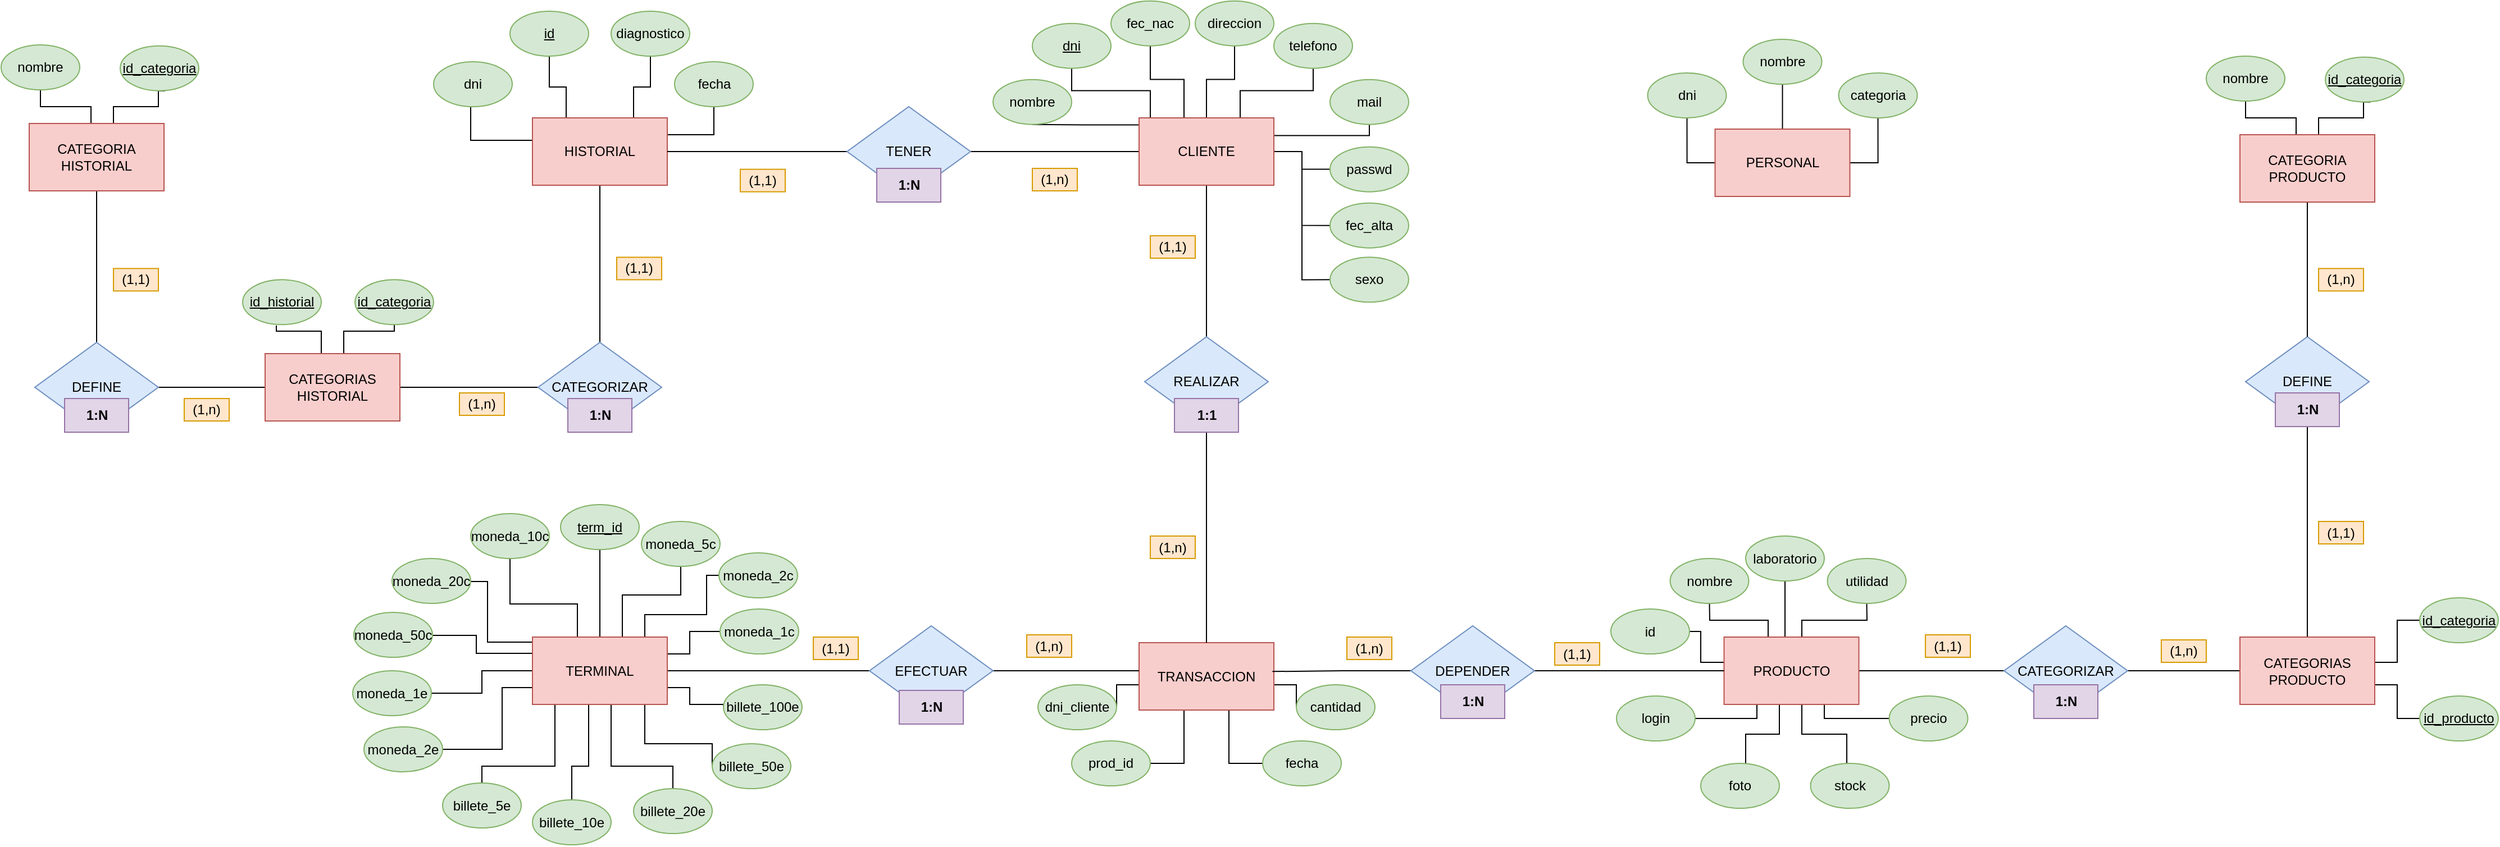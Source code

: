 <mxfile version="16.5.1" type="device"><diagram id="_nmfS0YLP6iodQvluYRf" name="Page-1"><mxGraphModel dx="2563" dy="1318" grid="1" gridSize="10" guides="1" tooltips="1" connect="1" arrows="1" fold="1" page="1" pageScale="1" pageWidth="850" pageHeight="1100" math="0" shadow="0"><root><mxCell id="0"/><mxCell id="1" parent="0"/><mxCell id="LcoxHUxyNn0n7mD9Lc0X-118" value="(1,1)" style="text;html=1;strokeColor=#d79b00;fillColor=#ffe6cc;align=center;verticalAlign=middle;whiteSpace=wrap;rounded=0;" parent="1" vertex="1"><mxGeometry x="495" y="310.82" width="40" height="20" as="geometry"/></mxCell><mxCell id="wAkihGpgoeKmClYwqST1-2" style="rounded=0;orthogonalLoop=1;jettySize=auto;html=1;endArrow=none;endFill=0;edgeStyle=orthogonalEdgeStyle;" parent="1" source="uBHA6l6KFo6LDY_HFyXI-47" target="X_zb0j94P1CkKphK0hOn-11" edge="1"><mxGeometry relative="1" as="geometry"><Array as="points"><mxPoint x="910" y="230.82"/><mxPoint x="935" y="230.82"/></Array></mxGeometry></mxCell><mxCell id="wAkihGpgoeKmClYwqST1-3" style="edgeStyle=orthogonalEdgeStyle;rounded=0;orthogonalLoop=1;jettySize=auto;html=1;endArrow=none;endFill=0;exitX=0.75;exitY=0;exitDx=0;exitDy=0;exitPerimeter=0;entryX=0.5;entryY=1;entryDx=0;entryDy=0;" parent="1" source="uBHA6l6KFo6LDY_HFyXI-47" target="X_zb0j94P1CkKphK0hOn-15" edge="1"><mxGeometry relative="1" as="geometry"><Array as="points"><mxPoint x="940" y="240.82"/><mxPoint x="1005" y="240.82"/></Array><mxPoint x="990" y="260.82" as="targetPoint"/></mxGeometry></mxCell><mxCell id="wAkihGpgoeKmClYwqST1-4" style="edgeStyle=orthogonalEdgeStyle;rounded=0;orthogonalLoop=1;jettySize=auto;html=1;entryX=0.5;entryY=1;entryDx=0;entryDy=0;endArrow=none;endFill=0;" parent="1" source="uBHA6l6KFo6LDY_HFyXI-47" target="X_zb0j94P1CkKphK0hOn-12" edge="1"><mxGeometry relative="1" as="geometry"><Array as="points"><mxPoint x="890" y="230.82"/><mxPoint x="860" y="230.82"/></Array></mxGeometry></mxCell><mxCell id="wAkihGpgoeKmClYwqST1-5" style="edgeStyle=orthogonalEdgeStyle;rounded=0;orthogonalLoop=1;jettySize=auto;html=1;entryX=0.5;entryY=1;entryDx=0;entryDy=0;endArrow=none;endFill=0;" parent="1" source="uBHA6l6KFo6LDY_HFyXI-47" target="X_zb0j94P1CkKphK0hOn-9" edge="1"><mxGeometry relative="1" as="geometry"><Array as="points"><mxPoint x="860" y="240.82"/><mxPoint x="790" y="240.82"/></Array></mxGeometry></mxCell><mxCell id="wAkihGpgoeKmClYwqST1-6" style="edgeStyle=orthogonalEdgeStyle;rounded=0;orthogonalLoop=1;jettySize=auto;html=1;entryX=0.5;entryY=1;entryDx=0;entryDy=0;endArrow=none;endFill=0;entryPerimeter=0;" parent="1" source="uBHA6l6KFo6LDY_HFyXI-47" target="X_zb0j94P1CkKphK0hOn-8" edge="1"><mxGeometry relative="1" as="geometry"><Array as="points"><mxPoint x="800" y="271.3"/><mxPoint x="800" y="271.3"/></Array></mxGeometry></mxCell><mxCell id="m59o9sAlh9KqgDUtGfZn-1" style="edgeStyle=orthogonalEdgeStyle;rounded=0;orthogonalLoop=1;jettySize=auto;html=1;entryX=0.5;entryY=1;entryDx=0;entryDy=0;endArrow=none;endFill=0;" parent="1" source="uBHA6l6KFo6LDY_HFyXI-47" target="X_zb0j94P1CkKphK0hOn-16" edge="1"><mxGeometry relative="1" as="geometry"><Array as="points"><mxPoint x="1055" y="280.82"/></Array></mxGeometry></mxCell><mxCell id="m59o9sAlh9KqgDUtGfZn-2" style="edgeStyle=orthogonalEdgeStyle;rounded=0;orthogonalLoop=1;jettySize=auto;html=1;endArrow=none;endFill=0;" parent="1" source="uBHA6l6KFo6LDY_HFyXI-47" target="X_zb0j94P1CkKphK0hOn-13" edge="1"><mxGeometry relative="1" as="geometry"/></mxCell><mxCell id="m59o9sAlh9KqgDUtGfZn-4" style="edgeStyle=orthogonalEdgeStyle;rounded=0;orthogonalLoop=1;jettySize=auto;html=1;entryX=0;entryY=0.5;entryDx=0;entryDy=0;endArrow=none;endFill=0;" parent="1" source="uBHA6l6KFo6LDY_HFyXI-47" target="X_zb0j94P1CkKphK0hOn-10" edge="1"><mxGeometry relative="1" as="geometry"/></mxCell><mxCell id="m59o9sAlh9KqgDUtGfZn-5" style="edgeStyle=orthogonalEdgeStyle;rounded=0;orthogonalLoop=1;jettySize=auto;html=1;entryX=0;entryY=0.5;entryDx=0;entryDy=0;endArrow=none;endFill=0;" parent="1" source="uBHA6l6KFo6LDY_HFyXI-47" target="X_zb0j94P1CkKphK0hOn-14" edge="1"><mxGeometry relative="1" as="geometry"/></mxCell><mxCell id="m59o9sAlh9KqgDUtGfZn-92" style="edgeStyle=orthogonalEdgeStyle;rounded=0;orthogonalLoop=1;jettySize=auto;html=1;entryX=1;entryY=0.5;entryDx=0;entryDy=0;endArrow=none;endFill=0;" parent="1" source="uBHA6l6KFo6LDY_HFyXI-47" target="uBHA6l6KFo6LDY_HFyXI-54" edge="1"><mxGeometry relative="1" as="geometry"/></mxCell><mxCell id="m59o9sAlh9KqgDUtGfZn-93" style="edgeStyle=orthogonalEdgeStyle;rounded=0;orthogonalLoop=1;jettySize=auto;html=1;entryX=0.5;entryY=0;entryDx=0;entryDy=0;endArrow=none;endFill=0;" parent="1" source="uBHA6l6KFo6LDY_HFyXI-47" target="uBHA6l6KFo6LDY_HFyXI-55" edge="1"><mxGeometry relative="1" as="geometry"/></mxCell><mxCell id="uBHA6l6KFo6LDY_HFyXI-47" value="CLIENTE" style="rounded=0;whiteSpace=wrap;html=1;strokeColor=#b85450;fillColor=#f8cecc;" parent="1" vertex="1"><mxGeometry x="850" y="265" width="120" height="60" as="geometry"/></mxCell><mxCell id="m59o9sAlh9KqgDUtGfZn-38" style="edgeStyle=orthogonalEdgeStyle;rounded=0;orthogonalLoop=1;jettySize=auto;html=1;endArrow=none;endFill=0;" parent="1" source="uBHA6l6KFo6LDY_HFyXI-48" target="m59o9sAlh9KqgDUtGfZn-19" edge="1"><mxGeometry relative="1" as="geometry"><Array as="points"><mxPoint x="1350" y="750"/></Array></mxGeometry></mxCell><mxCell id="m59o9sAlh9KqgDUtGfZn-39" style="edgeStyle=orthogonalEdgeStyle;rounded=0;orthogonalLoop=1;jettySize=auto;html=1;endArrow=none;endFill=0;" parent="1" source="uBHA6l6KFo6LDY_HFyXI-48" target="m59o9sAlh9KqgDUtGfZn-23" edge="1"><mxGeometry relative="1" as="geometry"><Array as="points"><mxPoint x="1410" y="712.5"/><mxPoint x="1358" y="712.5"/></Array></mxGeometry></mxCell><mxCell id="m59o9sAlh9KqgDUtGfZn-40" style="edgeStyle=orthogonalEdgeStyle;rounded=0;orthogonalLoop=1;jettySize=auto;html=1;endArrow=none;endFill=0;" parent="1" source="uBHA6l6KFo6LDY_HFyXI-48" target="m59o9sAlh9KqgDUtGfZn-24" edge="1"><mxGeometry relative="1" as="geometry"><Array as="points"><mxPoint x="1425" y="687.5"/><mxPoint x="1425" y="687.5"/></Array></mxGeometry></mxCell><mxCell id="m59o9sAlh9KqgDUtGfZn-41" style="edgeStyle=orthogonalEdgeStyle;rounded=0;orthogonalLoop=1;jettySize=auto;html=1;endArrow=none;endFill=0;" parent="1" source="uBHA6l6KFo6LDY_HFyXI-48" target="m59o9sAlh9KqgDUtGfZn-22" edge="1"><mxGeometry relative="1" as="geometry"><Array as="points"><mxPoint x="1440" y="712.5"/><mxPoint x="1498" y="712.5"/></Array></mxGeometry></mxCell><mxCell id="2akcTJ6VF7n8PWDsPXB4-35" style="edgeStyle=orthogonalEdgeStyle;rounded=0;orthogonalLoop=1;jettySize=auto;html=1;entryX=0;entryY=0.5;entryDx=0;entryDy=0;endArrow=none;endFill=0;" parent="1" source="uBHA6l6KFo6LDY_HFyXI-48" target="2akcTJ6VF7n8PWDsPXB4-14" edge="1"><mxGeometry relative="1" as="geometry"/></mxCell><mxCell id="2akcTJ6VF7n8PWDsPXB4-48" style="edgeStyle=orthogonalEdgeStyle;rounded=0;orthogonalLoop=1;jettySize=auto;html=1;entryX=0.571;entryY=0;entryDx=0;entryDy=0;entryPerimeter=0;endArrow=none;endFill=0;" parent="1" source="uBHA6l6KFo6LDY_HFyXI-48" target="m59o9sAlh9KqgDUtGfZn-27" edge="1"><mxGeometry relative="1" as="geometry"><Array as="points"><mxPoint x="1420" y="814"/><mxPoint x="1390" y="814"/></Array></mxGeometry></mxCell><mxCell id="2akcTJ6VF7n8PWDsPXB4-49" style="edgeStyle=orthogonalEdgeStyle;rounded=0;orthogonalLoop=1;jettySize=auto;html=1;entryX=0.461;entryY=0;entryDx=0;entryDy=0;entryPerimeter=0;endArrow=none;endFill=0;" parent="1" source="uBHA6l6KFo6LDY_HFyXI-48" target="m59o9sAlh9KqgDUtGfZn-26" edge="1"><mxGeometry relative="1" as="geometry"><Array as="points"><mxPoint x="1440" y="814"/><mxPoint x="1480" y="814"/></Array></mxGeometry></mxCell><mxCell id="2akcTJ6VF7n8PWDsPXB4-50" style="edgeStyle=orthogonalEdgeStyle;rounded=0;orthogonalLoop=1;jettySize=auto;html=1;entryX=1;entryY=0.5;entryDx=0;entryDy=0;endArrow=none;endFill=0;" parent="1" source="uBHA6l6KFo6LDY_HFyXI-48" target="m59o9sAlh9KqgDUtGfZn-28" edge="1"><mxGeometry relative="1" as="geometry"><Array as="points"><mxPoint x="1400" y="800"/></Array></mxGeometry></mxCell><mxCell id="2akcTJ6VF7n8PWDsPXB4-51" style="edgeStyle=orthogonalEdgeStyle;rounded=0;orthogonalLoop=1;jettySize=auto;html=1;entryX=0;entryY=0.5;entryDx=0;entryDy=0;endArrow=none;endFill=0;" parent="1" source="uBHA6l6KFo6LDY_HFyXI-48" target="m59o9sAlh9KqgDUtGfZn-25" edge="1"><mxGeometry relative="1" as="geometry"><Array as="points"><mxPoint x="1460" y="800"/></Array></mxGeometry></mxCell><mxCell id="uBHA6l6KFo6LDY_HFyXI-48" value="PRODUCTO" style="rounded=0;whiteSpace=wrap;html=1;strokeColor=#b85450;fillColor=#f8cecc;" parent="1" vertex="1"><mxGeometry x="1370.75" y="727.5" width="120" height="60" as="geometry"/></mxCell><mxCell id="uBHA6l6KFo6LDY_HFyXI-63" style="edgeStyle=none;rounded=0;orthogonalLoop=1;jettySize=auto;html=1;exitX=1;exitY=0.5;exitDx=0;exitDy=0;entryX=0;entryY=0.5;entryDx=0;entryDy=0;endArrow=none;endFill=0;" parent="1" source="uBHA6l6KFo6LDY_HFyXI-49" target="uBHA6l6KFo6LDY_HFyXI-61" edge="1"><mxGeometry relative="1" as="geometry"/></mxCell><mxCell id="m59o9sAlh9KqgDUtGfZn-73" style="edgeStyle=orthogonalEdgeStyle;rounded=0;orthogonalLoop=1;jettySize=auto;html=1;entryX=0;entryY=0.5;entryDx=0;entryDy=0;endArrow=none;endFill=0;" parent="1" source="uBHA6l6KFo6LDY_HFyXI-49" target="m59o9sAlh9KqgDUtGfZn-60" edge="1"><mxGeometry relative="1" as="geometry"><Array as="points"><mxPoint x="450" y="742.5"/><mxPoint x="450" y="722.5"/></Array></mxGeometry></mxCell><mxCell id="m59o9sAlh9KqgDUtGfZn-74" style="edgeStyle=orthogonalEdgeStyle;rounded=0;orthogonalLoop=1;jettySize=auto;html=1;endArrow=none;endFill=0;" parent="1" source="uBHA6l6KFo6LDY_HFyXI-49" target="m59o9sAlh9KqgDUtGfZn-62" edge="1"><mxGeometry relative="1" as="geometry"><Array as="points"><mxPoint x="410" y="707.5"/><mxPoint x="465" y="707.5"/></Array></mxGeometry></mxCell><mxCell id="m59o9sAlh9KqgDUtGfZn-75" style="edgeStyle=orthogonalEdgeStyle;rounded=0;orthogonalLoop=1;jettySize=auto;html=1;endArrow=none;endFill=0;" parent="1" source="uBHA6l6KFo6LDY_HFyXI-49" target="m59o9sAlh9KqgDUtGfZn-63" edge="1"><mxGeometry relative="1" as="geometry"><Array as="points"><mxPoint x="390" y="690"/><mxPoint x="442" y="690"/></Array></mxGeometry></mxCell><mxCell id="m59o9sAlh9KqgDUtGfZn-77" style="edgeStyle=orthogonalEdgeStyle;rounded=0;orthogonalLoop=1;jettySize=auto;html=1;entryX=1;entryY=0.5;entryDx=0;entryDy=0;endArrow=none;endFill=0;" parent="1" source="uBHA6l6KFo6LDY_HFyXI-49" target="m59o9sAlh9KqgDUtGfZn-65" edge="1"><mxGeometry relative="1" as="geometry"><Array as="points"><mxPoint x="270" y="732"/><mxPoint x="270" y="678"/><mxPoint x="255" y="678"/></Array></mxGeometry></mxCell><mxCell id="m59o9sAlh9KqgDUtGfZn-78" style="edgeStyle=orthogonalEdgeStyle;rounded=0;orthogonalLoop=1;jettySize=auto;html=1;endArrow=none;endFill=0;entryX=1;entryY=0.5;entryDx=0;entryDy=0;" parent="1" target="m59o9sAlh9KqgDUtGfZn-66" edge="1"><mxGeometry relative="1" as="geometry"><mxPoint x="310" y="752.5" as="sourcePoint"/><mxPoint x="210" y="712.5" as="targetPoint"/><Array as="points"><mxPoint x="310" y="742"/><mxPoint x="260" y="742"/><mxPoint x="260" y="726"/><mxPoint x="201" y="726"/></Array></mxGeometry></mxCell><mxCell id="m59o9sAlh9KqgDUtGfZn-79" style="edgeStyle=orthogonalEdgeStyle;rounded=0;orthogonalLoop=1;jettySize=auto;html=1;entryX=1;entryY=0.5;entryDx=0;entryDy=0;endArrow=none;endFill=0;" parent="1" source="uBHA6l6KFo6LDY_HFyXI-49" target="m59o9sAlh9KqgDUtGfZn-67" edge="1"><mxGeometry relative="1" as="geometry"/></mxCell><mxCell id="m59o9sAlh9KqgDUtGfZn-82" style="edgeStyle=orthogonalEdgeStyle;rounded=0;orthogonalLoop=1;jettySize=auto;html=1;entryX=1;entryY=0.5;entryDx=0;entryDy=0;endArrow=none;endFill=0;" parent="1" source="uBHA6l6KFo6LDY_HFyXI-49" target="m59o9sAlh9KqgDUtGfZn-68" edge="1"><mxGeometry relative="1" as="geometry"><Array as="points"><mxPoint x="283" y="772.5"/><mxPoint x="283" y="827.5"/></Array></mxGeometry></mxCell><mxCell id="m59o9sAlh9KqgDUtGfZn-84" style="edgeStyle=orthogonalEdgeStyle;rounded=0;orthogonalLoop=1;jettySize=auto;html=1;entryX=0.5;entryY=1;entryDx=0;entryDy=0;endArrow=none;endFill=0;" parent="1" source="uBHA6l6KFo6LDY_HFyXI-49" target="m59o9sAlh9KqgDUtGfZn-64" edge="1"><mxGeometry relative="1" as="geometry"><Array as="points"><mxPoint x="350" y="698"/><mxPoint x="290" y="698"/></Array></mxGeometry></mxCell><mxCell id="m59o9sAlh9KqgDUtGfZn-85" style="edgeStyle=orthogonalEdgeStyle;rounded=0;orthogonalLoop=1;jettySize=auto;html=1;endArrow=none;endFill=0;entryX=0.5;entryY=0.125;entryDx=0;entryDy=0;entryPerimeter=0;" parent="1" source="uBHA6l6KFo6LDY_HFyXI-49" target="m59o9sAlh9KqgDUtGfZn-61" edge="1"><mxGeometry relative="1" as="geometry"><Array as="points"><mxPoint x="330" y="842.5"/><mxPoint x="265" y="842.5"/></Array></mxGeometry></mxCell><mxCell id="m59o9sAlh9KqgDUtGfZn-86" style="edgeStyle=orthogonalEdgeStyle;rounded=0;orthogonalLoop=1;jettySize=auto;html=1;entryX=0.5;entryY=0;entryDx=0;entryDy=0;endArrow=none;endFill=0;" parent="1" source="uBHA6l6KFo6LDY_HFyXI-49" target="m59o9sAlh9KqgDUtGfZn-69" edge="1"><mxGeometry relative="1" as="geometry"><Array as="points"><mxPoint x="360" y="842.5"/><mxPoint x="345" y="842.5"/></Array></mxGeometry></mxCell><mxCell id="m59o9sAlh9KqgDUtGfZn-87" style="edgeStyle=orthogonalEdgeStyle;rounded=0;orthogonalLoop=1;jettySize=auto;html=1;entryX=0;entryY=0.5;entryDx=0;entryDy=0;endArrow=none;endFill=0;" parent="1" source="uBHA6l6KFo6LDY_HFyXI-49" target="m59o9sAlh9KqgDUtGfZn-72" edge="1"><mxGeometry relative="1" as="geometry"><Array as="points"><mxPoint x="450" y="772.5"/><mxPoint x="450" y="787.5"/></Array></mxGeometry></mxCell><mxCell id="m59o9sAlh9KqgDUtGfZn-88" style="edgeStyle=orthogonalEdgeStyle;rounded=0;orthogonalLoop=1;jettySize=auto;html=1;entryX=0;entryY=0.5;entryDx=0;entryDy=0;endArrow=none;endFill=0;exitX=0.833;exitY=0.917;exitDx=0;exitDy=0;exitPerimeter=0;" parent="1" source="uBHA6l6KFo6LDY_HFyXI-49" target="m59o9sAlh9KqgDUtGfZn-71" edge="1"><mxGeometry relative="1" as="geometry"><Array as="points"><mxPoint x="410" y="822.5"/><mxPoint x="470" y="822.5"/></Array></mxGeometry></mxCell><mxCell id="m59o9sAlh9KqgDUtGfZn-89" style="edgeStyle=orthogonalEdgeStyle;rounded=0;orthogonalLoop=1;jettySize=auto;html=1;endArrow=none;endFill=0;" parent="1" source="uBHA6l6KFo6LDY_HFyXI-49" target="m59o9sAlh9KqgDUtGfZn-70" edge="1"><mxGeometry relative="1" as="geometry"><Array as="points"><mxPoint x="380" y="842.5"/><mxPoint x="435" y="842.5"/></Array></mxGeometry></mxCell><mxCell id="XPtpnAvV7Raw46X2rqA2-2" style="edgeStyle=orthogonalEdgeStyle;rounded=0;orthogonalLoop=1;jettySize=auto;html=1;exitX=0.5;exitY=0;exitDx=0;exitDy=0;endArrow=none;endFill=0;entryX=0.5;entryY=1;entryDx=0;entryDy=0;" parent="1" source="uBHA6l6KFo6LDY_HFyXI-49" target="XPtpnAvV7Raw46X2rqA2-1" edge="1"><mxGeometry relative="1" as="geometry"><mxPoint x="370" y="670" as="targetPoint"/></mxGeometry></mxCell><mxCell id="uBHA6l6KFo6LDY_HFyXI-49" value="TERMINAL" style="rounded=0;whiteSpace=wrap;html=1;strokeColor=#b85450;fillColor=#f8cecc;" parent="1" vertex="1"><mxGeometry x="310" y="727.5" width="120" height="60" as="geometry"/></mxCell><mxCell id="m59o9sAlh9KqgDUtGfZn-14" style="edgeStyle=orthogonalEdgeStyle;rounded=0;orthogonalLoop=1;jettySize=auto;html=1;endArrow=none;endFill=0;" parent="1" source="uBHA6l6KFo6LDY_HFyXI-50" target="m59o9sAlh9KqgDUtGfZn-7" edge="1"><mxGeometry relative="1" as="geometry"><Array as="points"><mxPoint x="440" y="280"/><mxPoint x="440" y="280"/></Array></mxGeometry></mxCell><mxCell id="m59o9sAlh9KqgDUtGfZn-17" style="edgeStyle=orthogonalEdgeStyle;rounded=0;orthogonalLoop=1;jettySize=auto;html=1;entryX=0.5;entryY=1;entryDx=0;entryDy=0;endArrow=none;endFill=0;" parent="1" source="uBHA6l6KFo6LDY_HFyXI-50" target="m59o9sAlh9KqgDUtGfZn-8" edge="1"><mxGeometry relative="1" as="geometry"><Array as="points"><mxPoint x="255" y="285"/></Array></mxGeometry></mxCell><mxCell id="qjRulcDjnMCg-FkRY-es-2" style="edgeStyle=orthogonalEdgeStyle;rounded=0;orthogonalLoop=1;jettySize=auto;html=1;entryX=0.5;entryY=0;entryDx=0;entryDy=0;endArrow=none;endFill=0;" parent="1" source="uBHA6l6KFo6LDY_HFyXI-50" target="qjRulcDjnMCg-FkRY-es-1" edge="1"><mxGeometry relative="1" as="geometry"/></mxCell><mxCell id="XPtpnAvV7Raw46X2rqA2-3" style="edgeStyle=orthogonalEdgeStyle;rounded=0;orthogonalLoop=1;jettySize=auto;html=1;exitX=0.25;exitY=0;exitDx=0;exitDy=0;entryX=0.5;entryY=1;entryDx=0;entryDy=0;endArrow=none;endFill=0;" parent="1" source="uBHA6l6KFo6LDY_HFyXI-50" target="m59o9sAlh9KqgDUtGfZn-6" edge="1"><mxGeometry relative="1" as="geometry"/></mxCell><mxCell id="XPtpnAvV7Raw46X2rqA2-4" style="edgeStyle=orthogonalEdgeStyle;rounded=0;orthogonalLoop=1;jettySize=auto;html=1;exitX=0.75;exitY=0;exitDx=0;exitDy=0;entryX=0.5;entryY=1;entryDx=0;entryDy=0;endArrow=none;endFill=0;" parent="1" source="uBHA6l6KFo6LDY_HFyXI-50" target="m59o9sAlh9KqgDUtGfZn-11" edge="1"><mxGeometry relative="1" as="geometry"/></mxCell><mxCell id="uBHA6l6KFo6LDY_HFyXI-50" value="HISTORIAL" style="rounded=0;whiteSpace=wrap;html=1;strokeColor=#b85450;fillColor=#f8cecc;" parent="1" vertex="1"><mxGeometry x="310" y="265" width="120" height="60" as="geometry"/></mxCell><mxCell id="m59o9sAlh9KqgDUtGfZn-56" style="edgeStyle=orthogonalEdgeStyle;rounded=0;orthogonalLoop=1;jettySize=auto;html=1;entryX=0;entryY=0.5;entryDx=0;entryDy=0;endArrow=none;endFill=0;" parent="1" source="uBHA6l6KFo6LDY_HFyXI-51" target="m59o9sAlh9KqgDUtGfZn-53" edge="1"><mxGeometry relative="1" as="geometry"><Array as="points"><mxPoint x="930" y="840"/></Array></mxGeometry></mxCell><mxCell id="m59o9sAlh9KqgDUtGfZn-57" style="edgeStyle=orthogonalEdgeStyle;rounded=0;orthogonalLoop=1;jettySize=auto;html=1;entryX=1;entryY=0.5;entryDx=0;entryDy=0;endArrow=none;endFill=0;" parent="1" source="uBHA6l6KFo6LDY_HFyXI-51" target="m59o9sAlh9KqgDUtGfZn-51" edge="1"><mxGeometry relative="1" as="geometry"><Array as="points"><mxPoint x="890" y="840"/></Array></mxGeometry></mxCell><mxCell id="m59o9sAlh9KqgDUtGfZn-58" style="edgeStyle=orthogonalEdgeStyle;rounded=0;orthogonalLoop=1;jettySize=auto;html=1;entryX=1;entryY=0.5;entryDx=0;entryDy=0;endArrow=none;endFill=0;" parent="1" source="uBHA6l6KFo6LDY_HFyXI-51" target="m59o9sAlh9KqgDUtGfZn-50" edge="1"><mxGeometry relative="1" as="geometry"><Array as="points"><mxPoint x="830" y="770"/></Array></mxGeometry></mxCell><mxCell id="m59o9sAlh9KqgDUtGfZn-59" style="edgeStyle=orthogonalEdgeStyle;rounded=0;orthogonalLoop=1;jettySize=auto;html=1;entryX=0;entryY=0.5;entryDx=0;entryDy=0;endArrow=none;endFill=0;" parent="1" source="uBHA6l6KFo6LDY_HFyXI-51" target="m59o9sAlh9KqgDUtGfZn-54" edge="1"><mxGeometry relative="1" as="geometry"><Array as="points"><mxPoint x="990" y="770"/></Array></mxGeometry></mxCell><mxCell id="uBHA6l6KFo6LDY_HFyXI-51" value="TRANSACCION" style="rounded=0;whiteSpace=wrap;html=1;strokeColor=#b85450;fillColor=#f8cecc;" parent="1" vertex="1"><mxGeometry x="850" y="732.5" width="120" height="60" as="geometry"/></mxCell><mxCell id="m59o9sAlh9KqgDUtGfZn-115" style="edgeStyle=orthogonalEdgeStyle;rounded=0;orthogonalLoop=1;jettySize=auto;html=1;entryX=0.5;entryY=1;entryDx=0;entryDy=0;endArrow=none;endFill=0;" parent="1" source="uBHA6l6KFo6LDY_HFyXI-52" target="m59o9sAlh9KqgDUtGfZn-114" edge="1"><mxGeometry relative="1" as="geometry"/></mxCell><mxCell id="m59o9sAlh9KqgDUtGfZn-116" style="edgeStyle=orthogonalEdgeStyle;rounded=0;orthogonalLoop=1;jettySize=auto;html=1;entryX=0.5;entryY=1;entryDx=0;entryDy=0;endArrow=none;endFill=0;" parent="1" source="uBHA6l6KFo6LDY_HFyXI-52" target="m59o9sAlh9KqgDUtGfZn-112" edge="1"><mxGeometry relative="1" as="geometry"><Array as="points"><mxPoint x="1507.75" y="305"/></Array></mxGeometry></mxCell><mxCell id="m59o9sAlh9KqgDUtGfZn-117" style="edgeStyle=orthogonalEdgeStyle;rounded=0;orthogonalLoop=1;jettySize=auto;html=1;entryX=0.5;entryY=1;entryDx=0;entryDy=0;endArrow=none;endFill=0;" parent="1" source="uBHA6l6KFo6LDY_HFyXI-52" target="m59o9sAlh9KqgDUtGfZn-113" edge="1"><mxGeometry relative="1" as="geometry"><Array as="points"><mxPoint x="1337.75" y="305"/></Array></mxGeometry></mxCell><mxCell id="uBHA6l6KFo6LDY_HFyXI-52" value="PERSONAL" style="rounded=0;whiteSpace=wrap;html=1;strokeColor=#b85450;fillColor=#f8cecc;" parent="1" vertex="1"><mxGeometry x="1362.75" y="275" width="120" height="60" as="geometry"/></mxCell><mxCell id="m59o9sAlh9KqgDUtGfZn-90" style="edgeStyle=orthogonalEdgeStyle;rounded=0;orthogonalLoop=1;jettySize=auto;html=1;entryX=1;entryY=0.5;entryDx=0;entryDy=0;endArrow=none;endFill=0;" parent="1" source="uBHA6l6KFo6LDY_HFyXI-54" target="uBHA6l6KFo6LDY_HFyXI-50" edge="1"><mxGeometry relative="1" as="geometry"/></mxCell><mxCell id="uBHA6l6KFo6LDY_HFyXI-54" value="TENER" style="rhombus;whiteSpace=wrap;html=1;align=center;fillColor=#dae8fc;strokeColor=#6c8ebf;" parent="1" vertex="1"><mxGeometry x="590" y="255" width="110" height="80" as="geometry"/></mxCell><mxCell id="m59o9sAlh9KqgDUtGfZn-94" style="edgeStyle=orthogonalEdgeStyle;rounded=0;orthogonalLoop=1;jettySize=auto;html=1;entryX=0.5;entryY=0;entryDx=0;entryDy=0;endArrow=none;endFill=0;" parent="1" source="uBHA6l6KFo6LDY_HFyXI-55" target="uBHA6l6KFo6LDY_HFyXI-51" edge="1"><mxGeometry relative="1" as="geometry"/></mxCell><mxCell id="uBHA6l6KFo6LDY_HFyXI-55" value="REALIZAR" style="rhombus;whiteSpace=wrap;html=1;align=center;fillColor=#dae8fc;strokeColor=#6c8ebf;" parent="1" vertex="1"><mxGeometry x="855" y="460" width="110" height="80" as="geometry"/></mxCell><mxCell id="m59o9sAlh9KqgDUtGfZn-97" style="edgeStyle=orthogonalEdgeStyle;rounded=0;orthogonalLoop=1;jettySize=auto;html=1;entryX=0;entryY=0.417;entryDx=0;entryDy=0;entryPerimeter=0;endArrow=none;endFill=0;" parent="1" source="uBHA6l6KFo6LDY_HFyXI-61" target="uBHA6l6KFo6LDY_HFyXI-51" edge="1"><mxGeometry relative="1" as="geometry"/></mxCell><mxCell id="uBHA6l6KFo6LDY_HFyXI-61" value="EFECTUAR" style="rhombus;whiteSpace=wrap;html=1;align=center;fillColor=#dae8fc;strokeColor=#6c8ebf;" parent="1" vertex="1"><mxGeometry x="610" y="717.5" width="110" height="80" as="geometry"/></mxCell><mxCell id="m59o9sAlh9KqgDUtGfZn-96" style="edgeStyle=orthogonalEdgeStyle;rounded=0;orthogonalLoop=1;jettySize=auto;html=1;entryX=0.989;entryY=0.428;entryDx=0;entryDy=0;entryPerimeter=0;endArrow=none;endFill=0;" parent="1" source="uBHA6l6KFo6LDY_HFyXI-74" target="uBHA6l6KFo6LDY_HFyXI-51" edge="1"><mxGeometry relative="1" as="geometry"/></mxCell><mxCell id="m59o9sAlh9KqgDUtGfZn-99" style="edgeStyle=orthogonalEdgeStyle;rounded=0;orthogonalLoop=1;jettySize=auto;html=1;endArrow=none;endFill=0;" parent="1" source="uBHA6l6KFo6LDY_HFyXI-74" target="uBHA6l6KFo6LDY_HFyXI-48" edge="1"><mxGeometry relative="1" as="geometry"><Array as="points"><mxPoint x="1360" y="758"/><mxPoint x="1360" y="758"/></Array></mxGeometry></mxCell><mxCell id="uBHA6l6KFo6LDY_HFyXI-74" value="DEPENDER" style="rhombus;whiteSpace=wrap;html=1;align=center;fillColor=#dae8fc;strokeColor=#6c8ebf;" parent="1" vertex="1"><mxGeometry x="1092" y="717.5" width="110" height="80" as="geometry"/></mxCell><mxCell id="X_zb0j94P1CkKphK0hOn-8" value="nombre" style="ellipse;whiteSpace=wrap;html=1;strokeColor=#82b366;fillColor=#d5e8d4;strokeWidth=1;" parent="1" vertex="1"><mxGeometry x="720" y="230.82" width="70" height="40" as="geometry"/></mxCell><mxCell id="X_zb0j94P1CkKphK0hOn-9" value="&lt;u&gt;dni&lt;/u&gt;" style="ellipse;whiteSpace=wrap;html=1;strokeColor=#82b366;fillColor=#d5e8d4;strokeWidth=1;" parent="1" vertex="1"><mxGeometry x="755" y="180.82" width="70" height="40" as="geometry"/></mxCell><mxCell id="X_zb0j94P1CkKphK0hOn-10" value="fec_alta" style="ellipse;whiteSpace=wrap;html=1;strokeColor=#82b366;fillColor=#d5e8d4;strokeWidth=1;" parent="1" vertex="1"><mxGeometry x="1020" y="340.82" width="70" height="40" as="geometry"/></mxCell><mxCell id="X_zb0j94P1CkKphK0hOn-11" value="direccion" style="ellipse;whiteSpace=wrap;html=1;strokeColor=#82b366;fillColor=#d5e8d4;strokeWidth=1;" parent="1" vertex="1"><mxGeometry x="900" y="160.82" width="70" height="40" as="geometry"/></mxCell><mxCell id="X_zb0j94P1CkKphK0hOn-12" value="fec_nac" style="ellipse;whiteSpace=wrap;html=1;strokeColor=#82b366;fillColor=#d5e8d4;strokeWidth=1;" parent="1" vertex="1"><mxGeometry x="825" y="160.82" width="70" height="40" as="geometry"/></mxCell><mxCell id="X_zb0j94P1CkKphK0hOn-13" value="passwd" style="ellipse;whiteSpace=wrap;html=1;strokeColor=#82b366;fillColor=#d5e8d4;strokeWidth=1;" parent="1" vertex="1"><mxGeometry x="1020" y="290.82" width="70" height="40" as="geometry"/></mxCell><mxCell id="X_zb0j94P1CkKphK0hOn-14" value="sexo" style="ellipse;whiteSpace=wrap;html=1;strokeColor=#82b366;fillColor=#d5e8d4;strokeWidth=1;" parent="1" vertex="1"><mxGeometry x="1020" y="389.18" width="70" height="40" as="geometry"/></mxCell><mxCell id="X_zb0j94P1CkKphK0hOn-15" value="telefono" style="ellipse;whiteSpace=wrap;html=1;strokeColor=#82b366;fillColor=#d5e8d4;strokeWidth=1;" parent="1" vertex="1"><mxGeometry x="970" y="180.82" width="70" height="40" as="geometry"/></mxCell><mxCell id="X_zb0j94P1CkKphK0hOn-16" value="mail" style="ellipse;whiteSpace=wrap;html=1;strokeColor=#82b366;fillColor=#d5e8d4;strokeWidth=1;" parent="1" vertex="1"><mxGeometry x="1020" y="230.82" width="70" height="40" as="geometry"/></mxCell><mxCell id="m59o9sAlh9KqgDUtGfZn-3" style="edgeStyle=orthogonalEdgeStyle;rounded=0;orthogonalLoop=1;jettySize=auto;html=1;exitX=0.5;exitY=1;exitDx=0;exitDy=0;endArrow=none;endFill=0;" parent="1" source="X_zb0j94P1CkKphK0hOn-14" target="X_zb0j94P1CkKphK0hOn-14" edge="1"><mxGeometry relative="1" as="geometry"/></mxCell><mxCell id="m59o9sAlh9KqgDUtGfZn-6" value="&lt;u&gt;id&lt;/u&gt;" style="ellipse;whiteSpace=wrap;html=1;strokeColor=#82b366;fillColor=#d5e8d4;strokeWidth=1;" parent="1" vertex="1"><mxGeometry x="290" y="170" width="70" height="40" as="geometry"/></mxCell><mxCell id="m59o9sAlh9KqgDUtGfZn-7" value="fecha" style="ellipse;whiteSpace=wrap;html=1;strokeColor=#82b366;fillColor=#d5e8d4;strokeWidth=1;" parent="1" vertex="1"><mxGeometry x="436.5" y="215" width="70" height="40" as="geometry"/></mxCell><mxCell id="m59o9sAlh9KqgDUtGfZn-8" value="dni" style="ellipse;whiteSpace=wrap;html=1;strokeColor=#82b366;fillColor=#d5e8d4;strokeWidth=1;" parent="1" vertex="1"><mxGeometry x="222" y="215" width="70" height="40" as="geometry"/></mxCell><mxCell id="m59o9sAlh9KqgDUtGfZn-11" value="diagnostico" style="ellipse;whiteSpace=wrap;html=1;strokeColor=#82b366;fillColor=#d5e8d4;strokeWidth=1;" parent="1" vertex="1"><mxGeometry x="380" y="170" width="70" height="40" as="geometry"/></mxCell><mxCell id="m59o9sAlh9KqgDUtGfZn-19" value="id" style="ellipse;whiteSpace=wrap;html=1;strokeColor=#82b366;fillColor=#d5e8d4;strokeWidth=1;" parent="1" vertex="1"><mxGeometry x="1270" y="702.5" width="70" height="40" as="geometry"/></mxCell><mxCell id="m59o9sAlh9KqgDUtGfZn-22" value="utilidad" style="ellipse;whiteSpace=wrap;html=1;strokeColor=#82b366;fillColor=#d5e8d4;strokeWidth=1;" parent="1" vertex="1"><mxGeometry x="1462.75" y="657.5" width="70" height="40" as="geometry"/></mxCell><mxCell id="m59o9sAlh9KqgDUtGfZn-23" value="nombre" style="ellipse;whiteSpace=wrap;html=1;strokeColor=#82b366;fillColor=#d5e8d4;strokeWidth=1;" parent="1" vertex="1"><mxGeometry x="1322.75" y="657.5" width="70" height="40" as="geometry"/></mxCell><mxCell id="m59o9sAlh9KqgDUtGfZn-24" value="laboratorio" style="ellipse;whiteSpace=wrap;html=1;strokeColor=#82b366;fillColor=#d5e8d4;strokeWidth=1;" parent="1" vertex="1"><mxGeometry x="1390" y="637.5" width="70" height="40" as="geometry"/></mxCell><mxCell id="m59o9sAlh9KqgDUtGfZn-25" value="precio" style="ellipse;whiteSpace=wrap;html=1;strokeColor=#82b366;fillColor=#d5e8d4;strokeWidth=1;" parent="1" vertex="1"><mxGeometry x="1517.75" y="780" width="70" height="40" as="geometry"/></mxCell><mxCell id="m59o9sAlh9KqgDUtGfZn-26" value="stock" style="ellipse;whiteSpace=wrap;html=1;strokeColor=#82b366;fillColor=#d5e8d4;strokeWidth=1;" parent="1" vertex="1"><mxGeometry x="1447.75" y="840" width="70" height="40" as="geometry"/></mxCell><mxCell id="m59o9sAlh9KqgDUtGfZn-27" value="foto" style="ellipse;whiteSpace=wrap;html=1;strokeColor=#82b366;fillColor=#d5e8d4;strokeWidth=1;" parent="1" vertex="1"><mxGeometry x="1350" y="840" width="70" height="40" as="geometry"/></mxCell><mxCell id="m59o9sAlh9KqgDUtGfZn-28" value="login" style="ellipse;whiteSpace=wrap;html=1;strokeColor=#82b366;fillColor=#d5e8d4;strokeWidth=1;" parent="1" vertex="1"><mxGeometry x="1275" y="780" width="70" height="40" as="geometry"/></mxCell><mxCell id="m59o9sAlh9KqgDUtGfZn-50" value="dni_cliente" style="ellipse;whiteSpace=wrap;html=1;strokeColor=#82b366;fillColor=#d5e8d4;strokeWidth=1;" parent="1" vertex="1"><mxGeometry x="760" y="770" width="70" height="40" as="geometry"/></mxCell><mxCell id="m59o9sAlh9KqgDUtGfZn-51" value="prod_id" style="ellipse;whiteSpace=wrap;html=1;strokeColor=#82b366;fillColor=#d5e8d4;strokeWidth=1;" parent="1" vertex="1"><mxGeometry x="790" y="820" width="70" height="40" as="geometry"/></mxCell><mxCell id="m59o9sAlh9KqgDUtGfZn-53" value="fecha" style="ellipse;whiteSpace=wrap;html=1;strokeColor=#82b366;fillColor=#d5e8d4;strokeWidth=1;" parent="1" vertex="1"><mxGeometry x="960" y="820" width="70" height="40" as="geometry"/></mxCell><mxCell id="m59o9sAlh9KqgDUtGfZn-54" value="cantidad" style="ellipse;whiteSpace=wrap;html=1;strokeColor=#82b366;fillColor=#d5e8d4;strokeWidth=1;" parent="1" vertex="1"><mxGeometry x="990" y="770" width="70" height="40" as="geometry"/></mxCell><mxCell id="m59o9sAlh9KqgDUtGfZn-60" value="moneda_1c" style="ellipse;whiteSpace=wrap;html=1;strokeColor=#82b366;fillColor=#d5e8d4;strokeWidth=1;" parent="1" vertex="1"><mxGeometry x="477" y="702.5" width="70" height="40" as="geometry"/></mxCell><mxCell id="m59o9sAlh9KqgDUtGfZn-61" value="billete_5e" style="ellipse;whiteSpace=wrap;html=1;strokeColor=#82b366;fillColor=#d5e8d4;strokeWidth=1;" parent="1" vertex="1"><mxGeometry x="230" y="857.5" width="70" height="40" as="geometry"/></mxCell><mxCell id="m59o9sAlh9KqgDUtGfZn-62" value="moneda_2c" style="ellipse;whiteSpace=wrap;html=1;strokeColor=#82b366;fillColor=#d5e8d4;strokeWidth=1;" parent="1" vertex="1"><mxGeometry x="476" y="652.5" width="70" height="40" as="geometry"/></mxCell><mxCell id="m59o9sAlh9KqgDUtGfZn-63" value="moneda_5c" style="ellipse;whiteSpace=wrap;html=1;strokeColor=#82b366;fillColor=#d5e8d4;strokeWidth=1;" parent="1" vertex="1"><mxGeometry x="407" y="624.5" width="70" height="40" as="geometry"/></mxCell><mxCell id="m59o9sAlh9KqgDUtGfZn-64" value="moneda_10c" style="ellipse;whiteSpace=wrap;html=1;strokeColor=#82b366;fillColor=#d5e8d4;strokeWidth=1;" parent="1" vertex="1"><mxGeometry x="255" y="617.5" width="70" height="40" as="geometry"/></mxCell><mxCell id="m59o9sAlh9KqgDUtGfZn-65" value="moneda_20c" style="ellipse;whiteSpace=wrap;html=1;strokeColor=#82b366;fillColor=#d5e8d4;strokeWidth=1;" parent="1" vertex="1"><mxGeometry x="185" y="657.5" width="70" height="40" as="geometry"/></mxCell><mxCell id="m59o9sAlh9KqgDUtGfZn-66" value="moneda_50c" style="ellipse;whiteSpace=wrap;html=1;strokeColor=#82b366;fillColor=#d5e8d4;strokeWidth=1;" parent="1" vertex="1"><mxGeometry x="151" y="705.5" width="70" height="40" as="geometry"/></mxCell><mxCell id="m59o9sAlh9KqgDUtGfZn-67" value="moneda_1e" style="ellipse;whiteSpace=wrap;html=1;strokeColor=#82b366;fillColor=#d5e8d4;strokeWidth=1;" parent="1" vertex="1"><mxGeometry x="150" y="757.5" width="70" height="40" as="geometry"/></mxCell><mxCell id="m59o9sAlh9KqgDUtGfZn-68" value="moneda_2e" style="ellipse;whiteSpace=wrap;html=1;strokeColor=#82b366;fillColor=#d5e8d4;strokeWidth=1;" parent="1" vertex="1"><mxGeometry x="160" y="807.5" width="70" height="40" as="geometry"/></mxCell><mxCell id="m59o9sAlh9KqgDUtGfZn-69" value="billete_10e" style="ellipse;whiteSpace=wrap;html=1;strokeColor=#82b366;fillColor=#d5e8d4;strokeWidth=1;" parent="1" vertex="1"><mxGeometry x="310" y="872.5" width="70" height="40" as="geometry"/></mxCell><mxCell id="m59o9sAlh9KqgDUtGfZn-70" value="billete_20e" style="ellipse;whiteSpace=wrap;html=1;strokeColor=#82b366;fillColor=#d5e8d4;strokeWidth=1;" parent="1" vertex="1"><mxGeometry x="400" y="862.5" width="70" height="40" as="geometry"/></mxCell><mxCell id="m59o9sAlh9KqgDUtGfZn-71" value="billete_50e" style="ellipse;whiteSpace=wrap;html=1;strokeColor=#82b366;fillColor=#d5e8d4;strokeWidth=1;" parent="1" vertex="1"><mxGeometry x="470" y="822.5" width="70" height="40" as="geometry"/></mxCell><mxCell id="m59o9sAlh9KqgDUtGfZn-72" value="billete_100e" style="ellipse;whiteSpace=wrap;html=1;strokeColor=#82b366;fillColor=#d5e8d4;strokeWidth=1;" parent="1" vertex="1"><mxGeometry x="480" y="770" width="70" height="40" as="geometry"/></mxCell><mxCell id="m59o9sAlh9KqgDUtGfZn-100" value="(1,n)" style="text;html=1;strokeColor=#d79b00;fillColor=#ffe6cc;align=center;verticalAlign=middle;whiteSpace=wrap;rounded=0;" parent="1" vertex="1"><mxGeometry x="755" y="310" width="40" height="20" as="geometry"/></mxCell><mxCell id="m59o9sAlh9KqgDUtGfZn-101" value="(1,n)" style="text;html=1;strokeColor=#d79b00;fillColor=#ffe6cc;align=center;verticalAlign=middle;whiteSpace=wrap;rounded=0;" parent="1" vertex="1"><mxGeometry x="750" y="725.5" width="40" height="20" as="geometry"/></mxCell><mxCell id="m59o9sAlh9KqgDUtGfZn-102" value="(1,1)" style="text;html=1;strokeColor=#d79b00;fillColor=#ffe6cc;align=center;verticalAlign=middle;whiteSpace=wrap;rounded=0;" parent="1" vertex="1"><mxGeometry x="860" y="370" width="40" height="20" as="geometry"/></mxCell><mxCell id="m59o9sAlh9KqgDUtGfZn-103" value="(1,1)" style="text;html=1;strokeColor=#d79b00;fillColor=#ffe6cc;align=center;verticalAlign=middle;whiteSpace=wrap;rounded=0;" parent="1" vertex="1"><mxGeometry x="560" y="727.5" width="40" height="20" as="geometry"/></mxCell><mxCell id="m59o9sAlh9KqgDUtGfZn-106" value="(1,n)" style="text;html=1;strokeColor=#d79b00;fillColor=#ffe6cc;align=center;verticalAlign=middle;whiteSpace=wrap;rounded=0;" parent="1" vertex="1"><mxGeometry x="1035" y="727.5" width="40" height="20" as="geometry"/></mxCell><mxCell id="m59o9sAlh9KqgDUtGfZn-107" value="(1,1)" style="text;html=1;strokeColor=#d79b00;fillColor=#ffe6cc;align=center;verticalAlign=middle;whiteSpace=wrap;rounded=0;" parent="1" vertex="1"><mxGeometry x="1220" y="732.5" width="40" height="20" as="geometry"/></mxCell><mxCell id="m59o9sAlh9KqgDUtGfZn-108" value="&lt;b&gt;1:N&lt;/b&gt;" style="text;html=1;strokeColor=#9673a6;fillColor=#e1d5e7;align=center;verticalAlign=middle;whiteSpace=wrap;rounded=0;" parent="1" vertex="1"><mxGeometry x="616.5" y="310" width="57" height="30" as="geometry"/></mxCell><mxCell id="m59o9sAlh9KqgDUtGfZn-109" value="&lt;b&gt;1:N&lt;/b&gt;" style="text;html=1;strokeColor=#9673a6;fillColor=#e1d5e7;align=center;verticalAlign=middle;whiteSpace=wrap;rounded=0;" parent="1" vertex="1"><mxGeometry x="636.5" y="775" width="57" height="30" as="geometry"/></mxCell><mxCell id="m59o9sAlh9KqgDUtGfZn-110" value="&lt;b&gt;1:N&lt;/b&gt;" style="text;html=1;strokeColor=#9673a6;fillColor=#e1d5e7;align=center;verticalAlign=middle;whiteSpace=wrap;rounded=0;" parent="1" vertex="1"><mxGeometry x="1118.5" y="770" width="57" height="30" as="geometry"/></mxCell><mxCell id="m59o9sAlh9KqgDUtGfZn-111" value="(1,n)" style="text;html=1;strokeColor=#d79b00;fillColor=#ffe6cc;align=center;verticalAlign=middle;whiteSpace=wrap;rounded=0;" parent="1" vertex="1"><mxGeometry x="860" y="637.5" width="40" height="20" as="geometry"/></mxCell><mxCell id="m59o9sAlh9KqgDUtGfZn-112" value="categoria" style="ellipse;whiteSpace=wrap;html=1;strokeColor=#82b366;fillColor=#d5e8d4;strokeWidth=1;" parent="1" vertex="1"><mxGeometry x="1472.75" y="225" width="70" height="40" as="geometry"/></mxCell><mxCell id="m59o9sAlh9KqgDUtGfZn-113" value="dni" style="ellipse;whiteSpace=wrap;html=1;strokeColor=#82b366;fillColor=#d5e8d4;strokeWidth=1;" parent="1" vertex="1"><mxGeometry x="1302.75" y="225" width="70" height="40" as="geometry"/></mxCell><mxCell id="m59o9sAlh9KqgDUtGfZn-114" value="nombre" style="ellipse;whiteSpace=wrap;html=1;strokeColor=#82b366;fillColor=#d5e8d4;strokeWidth=1;" parent="1" vertex="1"><mxGeometry x="1387.75" y="195" width="70" height="40" as="geometry"/></mxCell><mxCell id="qjRulcDjnMCg-FkRY-es-4" style="edgeStyle=orthogonalEdgeStyle;rounded=0;orthogonalLoop=1;jettySize=auto;html=1;entryX=1;entryY=0.5;entryDx=0;entryDy=0;endArrow=none;endFill=0;" parent="1" source="qjRulcDjnMCg-FkRY-es-1" target="qjRulcDjnMCg-FkRY-es-3" edge="1"><mxGeometry relative="1" as="geometry"/></mxCell><mxCell id="qjRulcDjnMCg-FkRY-es-1" value="CATEGORIZAR" style="rhombus;whiteSpace=wrap;html=1;align=center;fillColor=#dae8fc;strokeColor=#6c8ebf;" parent="1" vertex="1"><mxGeometry x="315" y="465" width="110" height="80" as="geometry"/></mxCell><mxCell id="qjRulcDjnMCg-FkRY-es-13" style="edgeStyle=orthogonalEdgeStyle;rounded=0;orthogonalLoop=1;jettySize=auto;html=1;entryX=1;entryY=0.5;entryDx=0;entryDy=0;endArrow=none;endFill=0;" parent="1" source="qjRulcDjnMCg-FkRY-es-3" target="qjRulcDjnMCg-FkRY-es-8" edge="1"><mxGeometry relative="1" as="geometry"/></mxCell><mxCell id="qjRulcDjnMCg-FkRY-es-15" style="edgeStyle=orthogonalEdgeStyle;rounded=0;orthogonalLoop=1;jettySize=auto;html=1;endArrow=none;endFill=0;" parent="1" source="qjRulcDjnMCg-FkRY-es-3" target="qjRulcDjnMCg-FkRY-es-7" edge="1"><mxGeometry relative="1" as="geometry"><Array as="points"><mxPoint x="142" y="455"/><mxPoint x="187" y="455"/></Array></mxGeometry></mxCell><mxCell id="qjRulcDjnMCg-FkRY-es-16" style="edgeStyle=orthogonalEdgeStyle;rounded=0;orthogonalLoop=1;jettySize=auto;html=1;endArrow=none;endFill=0;" parent="1" source="qjRulcDjnMCg-FkRY-es-3" edge="1"><mxGeometry relative="1" as="geometry"><mxPoint x="82" y="450" as="targetPoint"/><Array as="points"><mxPoint x="122" y="455"/><mxPoint x="82" y="455"/></Array></mxGeometry></mxCell><mxCell id="qjRulcDjnMCg-FkRY-es-3" value="CATEGORIAS&lt;br&gt;HISTORIAL" style="rounded=0;whiteSpace=wrap;html=1;strokeColor=#b85450;fillColor=#f8cecc;" parent="1" vertex="1"><mxGeometry x="72" y="475" width="120" height="60" as="geometry"/></mxCell><mxCell id="qjRulcDjnMCg-FkRY-es-6" value="&lt;u&gt;id_historial&lt;/u&gt;" style="ellipse;whiteSpace=wrap;html=1;strokeColor=#82b366;fillColor=#d5e8d4;strokeWidth=1;" parent="1" vertex="1"><mxGeometry x="52" y="409.18" width="70" height="40" as="geometry"/></mxCell><mxCell id="qjRulcDjnMCg-FkRY-es-7" value="&lt;u&gt;id_categoria&lt;/u&gt;" style="ellipse;whiteSpace=wrap;html=1;strokeColor=#82b366;fillColor=#d5e8d4;strokeWidth=1;" parent="1" vertex="1"><mxGeometry x="152" y="409.18" width="70" height="40" as="geometry"/></mxCell><mxCell id="qjRulcDjnMCg-FkRY-es-14" style="edgeStyle=orthogonalEdgeStyle;rounded=0;orthogonalLoop=1;jettySize=auto;html=1;entryX=0.5;entryY=1;entryDx=0;entryDy=0;endArrow=none;endFill=0;" parent="1" source="qjRulcDjnMCg-FkRY-es-8" target="qjRulcDjnMCg-FkRY-es-10" edge="1"><mxGeometry relative="1" as="geometry"/></mxCell><mxCell id="qjRulcDjnMCg-FkRY-es-8" value="DEFINE" style="rhombus;whiteSpace=wrap;html=1;align=center;fillColor=#dae8fc;strokeColor=#6c8ebf;" parent="1" vertex="1"><mxGeometry x="-133" y="465" width="110" height="80" as="geometry"/></mxCell><mxCell id="qjRulcDjnMCg-FkRY-es-17" style="edgeStyle=orthogonalEdgeStyle;rounded=0;orthogonalLoop=1;jettySize=auto;html=1;entryX=0.5;entryY=1;entryDx=0;entryDy=0;endArrow=none;endFill=0;" parent="1" source="qjRulcDjnMCg-FkRY-es-10" target="qjRulcDjnMCg-FkRY-es-11" edge="1"><mxGeometry relative="1" as="geometry"><Array as="points"><mxPoint x="-83" y="255"/><mxPoint x="-128" y="255"/></Array></mxGeometry></mxCell><mxCell id="qjRulcDjnMCg-FkRY-es-18" style="edgeStyle=orthogonalEdgeStyle;rounded=0;orthogonalLoop=1;jettySize=auto;html=1;entryX=0.571;entryY=1;entryDx=0;entryDy=0;entryPerimeter=0;endArrow=none;endFill=0;" parent="1" source="qjRulcDjnMCg-FkRY-es-10" target="qjRulcDjnMCg-FkRY-es-12" edge="1"><mxGeometry relative="1" as="geometry"><Array as="points"><mxPoint x="-63" y="255"/><mxPoint x="-23" y="255"/></Array></mxGeometry></mxCell><mxCell id="qjRulcDjnMCg-FkRY-es-10" value="CATEGORIA&lt;br&gt;HISTORIAL" style="rounded=0;whiteSpace=wrap;html=1;strokeColor=#b85450;fillColor=#f8cecc;" parent="1" vertex="1"><mxGeometry x="-138" y="270" width="120" height="60" as="geometry"/></mxCell><mxCell id="qjRulcDjnMCg-FkRY-es-11" value="nombre" style="ellipse;whiteSpace=wrap;html=1;strokeColor=#82b366;fillColor=#d5e8d4;strokeWidth=1;" parent="1" vertex="1"><mxGeometry x="-163" y="200" width="70" height="40" as="geometry"/></mxCell><mxCell id="qjRulcDjnMCg-FkRY-es-12" value="&lt;u&gt;id_categoria&lt;/u&gt;" style="ellipse;whiteSpace=wrap;html=1;strokeColor=#82b366;fillColor=#d5e8d4;strokeWidth=1;" parent="1" vertex="1"><mxGeometry x="-57" y="200.82" width="70" height="40" as="geometry"/></mxCell><mxCell id="2akcTJ6VF7n8PWDsPXB4-6" value="&lt;b&gt;1:N&lt;/b&gt;" style="text;html=1;strokeColor=#9673a6;fillColor=#e1d5e7;align=center;verticalAlign=middle;whiteSpace=wrap;rounded=0;" parent="1" vertex="1"><mxGeometry x="341.5" y="515" width="57" height="30" as="geometry"/></mxCell><mxCell id="2akcTJ6VF7n8PWDsPXB4-7" value="&lt;b&gt;1:N&lt;/b&gt;" style="text;html=1;strokeColor=#9673a6;fillColor=#e1d5e7;align=center;verticalAlign=middle;whiteSpace=wrap;rounded=0;" parent="1" vertex="1"><mxGeometry x="-106.5" y="515" width="57" height="30" as="geometry"/></mxCell><mxCell id="2akcTJ6VF7n8PWDsPXB4-8" value="(1,n)" style="text;html=1;strokeColor=#d79b00;fillColor=#ffe6cc;align=center;verticalAlign=middle;whiteSpace=wrap;rounded=0;" parent="1" vertex="1"><mxGeometry x="245" y="510" width="40" height="20" as="geometry"/></mxCell><mxCell id="2akcTJ6VF7n8PWDsPXB4-9" value="(1,1)" style="text;html=1;strokeColor=#d79b00;fillColor=#ffe6cc;align=center;verticalAlign=middle;whiteSpace=wrap;rounded=0;" parent="1" vertex="1"><mxGeometry x="-63" y="399.18" width="40" height="20" as="geometry"/></mxCell><mxCell id="2akcTJ6VF7n8PWDsPXB4-10" value="(1,1)" style="text;html=1;strokeColor=#d79b00;fillColor=#ffe6cc;align=center;verticalAlign=middle;whiteSpace=wrap;rounded=0;" parent="1" vertex="1"><mxGeometry x="385" y="389.18" width="40" height="20" as="geometry"/></mxCell><mxCell id="2akcTJ6VF7n8PWDsPXB4-11" style="edgeStyle=orthogonalEdgeStyle;rounded=0;orthogonalLoop=1;jettySize=auto;html=1;exitX=0.5;exitY=1;exitDx=0;exitDy=0;" parent="1" source="2akcTJ6VF7n8PWDsPXB4-9" target="2akcTJ6VF7n8PWDsPXB4-9" edge="1"><mxGeometry relative="1" as="geometry"/></mxCell><mxCell id="2akcTJ6VF7n8PWDsPXB4-12" value="(1,n)" style="text;html=1;strokeColor=#d79b00;fillColor=#ffe6cc;align=center;verticalAlign=middle;whiteSpace=wrap;rounded=0;" parent="1" vertex="1"><mxGeometry y="515" width="40" height="20" as="geometry"/></mxCell><mxCell id="2akcTJ6VF7n8PWDsPXB4-36" style="edgeStyle=orthogonalEdgeStyle;rounded=0;orthogonalLoop=1;jettySize=auto;html=1;endArrow=none;endFill=0;" parent="1" source="2akcTJ6VF7n8PWDsPXB4-14" target="2akcTJ6VF7n8PWDsPXB4-18" edge="1"><mxGeometry relative="1" as="geometry"/></mxCell><mxCell id="2akcTJ6VF7n8PWDsPXB4-14" value="CATEGORIZAR" style="rhombus;whiteSpace=wrap;html=1;align=center;fillColor=#dae8fc;strokeColor=#6c8ebf;" parent="1" vertex="1"><mxGeometry x="1620" y="717.5" width="110" height="80" as="geometry"/></mxCell><mxCell id="2akcTJ6VF7n8PWDsPXB4-44" style="edgeStyle=orthogonalEdgeStyle;rounded=0;orthogonalLoop=1;jettySize=auto;html=1;entryX=0.5;entryY=1;entryDx=0;entryDy=0;endArrow=none;endFill=0;" parent="1" source="2akcTJ6VF7n8PWDsPXB4-18" target="2akcTJ6VF7n8PWDsPXB4-22" edge="1"><mxGeometry relative="1" as="geometry"/></mxCell><mxCell id="2akcTJ6VF7n8PWDsPXB4-46" style="edgeStyle=orthogonalEdgeStyle;rounded=0;orthogonalLoop=1;jettySize=auto;html=1;entryX=0;entryY=0.5;entryDx=0;entryDy=0;endArrow=none;endFill=0;" parent="1" source="2akcTJ6VF7n8PWDsPXB4-18" target="2akcTJ6VF7n8PWDsPXB4-19" edge="1"><mxGeometry relative="1" as="geometry"><Array as="points"><mxPoint x="1970" y="770"/><mxPoint x="1970" y="800"/></Array></mxGeometry></mxCell><mxCell id="2akcTJ6VF7n8PWDsPXB4-47" style="edgeStyle=orthogonalEdgeStyle;rounded=0;orthogonalLoop=1;jettySize=auto;html=1;entryX=0;entryY=0.5;entryDx=0;entryDy=0;endArrow=none;endFill=0;" parent="1" source="2akcTJ6VF7n8PWDsPXB4-18" target="2akcTJ6VF7n8PWDsPXB4-20" edge="1"><mxGeometry relative="1" as="geometry"><Array as="points"><mxPoint x="1970" y="750"/><mxPoint x="1970" y="713"/></Array></mxGeometry></mxCell><mxCell id="2akcTJ6VF7n8PWDsPXB4-18" value="CATEGORIAS&lt;br&gt;PRODUCTO" style="rounded=0;whiteSpace=wrap;html=1;strokeColor=#b85450;fillColor=#f8cecc;" parent="1" vertex="1"><mxGeometry x="1830" y="727.5" width="120" height="60" as="geometry"/></mxCell><mxCell id="2akcTJ6VF7n8PWDsPXB4-19" value="&lt;u&gt;id_producto&lt;/u&gt;" style="ellipse;whiteSpace=wrap;html=1;strokeColor=#82b366;fillColor=#d5e8d4;strokeWidth=1;" parent="1" vertex="1"><mxGeometry x="1990" y="780" width="70" height="40" as="geometry"/></mxCell><mxCell id="2akcTJ6VF7n8PWDsPXB4-20" value="&lt;u&gt;id_categoria&lt;/u&gt;" style="ellipse;whiteSpace=wrap;html=1;strokeColor=#82b366;fillColor=#d5e8d4;strokeWidth=1;" parent="1" vertex="1"><mxGeometry x="1990" y="692.5" width="70" height="40" as="geometry"/></mxCell><mxCell id="2akcTJ6VF7n8PWDsPXB4-22" value="DEFINE" style="rhombus;whiteSpace=wrap;html=1;align=center;fillColor=#dae8fc;strokeColor=#6c8ebf;" parent="1" vertex="1"><mxGeometry x="1835" y="460" width="110" height="80" as="geometry"/></mxCell><mxCell id="2akcTJ6VF7n8PWDsPXB4-23" style="edgeStyle=orthogonalEdgeStyle;rounded=0;orthogonalLoop=1;jettySize=auto;html=1;entryX=0.5;entryY=1;entryDx=0;entryDy=0;endArrow=none;endFill=0;" parent="1" source="2akcTJ6VF7n8PWDsPXB4-25" target="2akcTJ6VF7n8PWDsPXB4-26" edge="1"><mxGeometry relative="1" as="geometry"><Array as="points"><mxPoint x="1880" y="265"/><mxPoint x="1835" y="265"/></Array></mxGeometry></mxCell><mxCell id="2akcTJ6VF7n8PWDsPXB4-24" style="edgeStyle=orthogonalEdgeStyle;rounded=0;orthogonalLoop=1;jettySize=auto;html=1;entryX=0.571;entryY=1;entryDx=0;entryDy=0;entryPerimeter=0;endArrow=none;endFill=0;" parent="1" source="2akcTJ6VF7n8PWDsPXB4-25" target="2akcTJ6VF7n8PWDsPXB4-27" edge="1"><mxGeometry relative="1" as="geometry"><Array as="points"><mxPoint x="1900" y="265"/><mxPoint x="1940" y="265"/></Array></mxGeometry></mxCell><mxCell id="2akcTJ6VF7n8PWDsPXB4-45" style="edgeStyle=orthogonalEdgeStyle;rounded=0;orthogonalLoop=1;jettySize=auto;html=1;entryX=0.5;entryY=0;entryDx=0;entryDy=0;endArrow=none;endFill=0;" parent="1" source="2akcTJ6VF7n8PWDsPXB4-25" target="2akcTJ6VF7n8PWDsPXB4-22" edge="1"><mxGeometry relative="1" as="geometry"/></mxCell><mxCell id="2akcTJ6VF7n8PWDsPXB4-25" value="CATEGORIA&lt;br&gt;PRODUCTO" style="rounded=0;whiteSpace=wrap;html=1;strokeColor=#b85450;fillColor=#f8cecc;" parent="1" vertex="1"><mxGeometry x="1830" y="280" width="120" height="60" as="geometry"/></mxCell><mxCell id="2akcTJ6VF7n8PWDsPXB4-26" value="nombre" style="ellipse;whiteSpace=wrap;html=1;strokeColor=#82b366;fillColor=#d5e8d4;strokeWidth=1;" parent="1" vertex="1"><mxGeometry x="1800" y="210" width="70" height="40" as="geometry"/></mxCell><mxCell id="2akcTJ6VF7n8PWDsPXB4-27" value="&lt;u&gt;id_categoria&lt;/u&gt;" style="ellipse;whiteSpace=wrap;html=1;strokeColor=#82b366;fillColor=#d5e8d4;strokeWidth=1;" parent="1" vertex="1"><mxGeometry x="1906" y="210.82" width="70" height="40" as="geometry"/></mxCell><mxCell id="2akcTJ6VF7n8PWDsPXB4-28" value="&lt;b&gt;1:N&lt;/b&gt;" style="text;html=1;strokeColor=#9673a6;fillColor=#e1d5e7;align=center;verticalAlign=middle;whiteSpace=wrap;rounded=0;" parent="1" vertex="1"><mxGeometry x="1861.5" y="510" width="57" height="30" as="geometry"/></mxCell><mxCell id="2akcTJ6VF7n8PWDsPXB4-29" value="&lt;b&gt;1:N&lt;/b&gt;" style="text;html=1;strokeColor=#9673a6;fillColor=#e1d5e7;align=center;verticalAlign=middle;whiteSpace=wrap;rounded=0;" parent="1" vertex="1"><mxGeometry x="1646.5" y="770" width="57" height="30" as="geometry"/></mxCell><mxCell id="2akcTJ6VF7n8PWDsPXB4-30" value="(1,n)" style="text;html=1;strokeColor=#d79b00;fillColor=#ffe6cc;align=center;verticalAlign=middle;whiteSpace=wrap;rounded=0;" parent="1" vertex="1"><mxGeometry x="1900" y="399.18" width="40" height="20" as="geometry"/></mxCell><mxCell id="2akcTJ6VF7n8PWDsPXB4-31" value="(1,1)" style="text;html=1;strokeColor=#d79b00;fillColor=#ffe6cc;align=center;verticalAlign=middle;whiteSpace=wrap;rounded=0;" parent="1" vertex="1"><mxGeometry x="1900" y="624.5" width="40" height="20" as="geometry"/></mxCell><mxCell id="2akcTJ6VF7n8PWDsPXB4-32" value="(1,1)" style="text;html=1;strokeColor=#d79b00;fillColor=#ffe6cc;align=center;verticalAlign=middle;whiteSpace=wrap;rounded=0;" parent="1" vertex="1"><mxGeometry x="1550" y="725.5" width="40" height="20" as="geometry"/></mxCell><mxCell id="2akcTJ6VF7n8PWDsPXB4-33" style="edgeStyle=orthogonalEdgeStyle;rounded=0;orthogonalLoop=1;jettySize=auto;html=1;exitX=0.5;exitY=1;exitDx=0;exitDy=0;" parent="1" source="2akcTJ6VF7n8PWDsPXB4-31" target="2akcTJ6VF7n8PWDsPXB4-31" edge="1"><mxGeometry relative="1" as="geometry"/></mxCell><mxCell id="2akcTJ6VF7n8PWDsPXB4-34" value="(1,n)" style="text;html=1;strokeColor=#d79b00;fillColor=#ffe6cc;align=center;verticalAlign=middle;whiteSpace=wrap;rounded=0;" parent="1" vertex="1"><mxGeometry x="1760" y="730" width="40" height="20" as="geometry"/></mxCell><mxCell id="XPtpnAvV7Raw46X2rqA2-1" value="&lt;u&gt;term_id&lt;/u&gt;" style="ellipse;whiteSpace=wrap;html=1;strokeColor=#82b366;fillColor=#d5e8d4;strokeWidth=1;" parent="1" vertex="1"><mxGeometry x="335" y="609.5" width="70" height="40" as="geometry"/></mxCell><mxCell id="LcoxHUxyNn0n7mD9Lc0X-122" value="&lt;b&gt;1:1&lt;/b&gt;" style="text;html=1;strokeColor=#9673a6;fillColor=#e1d5e7;align=center;verticalAlign=middle;whiteSpace=wrap;rounded=0;" parent="1" vertex="1"><mxGeometry x="881.5" y="515" width="57" height="30" as="geometry"/></mxCell></root></mxGraphModel></diagram></mxfile>
